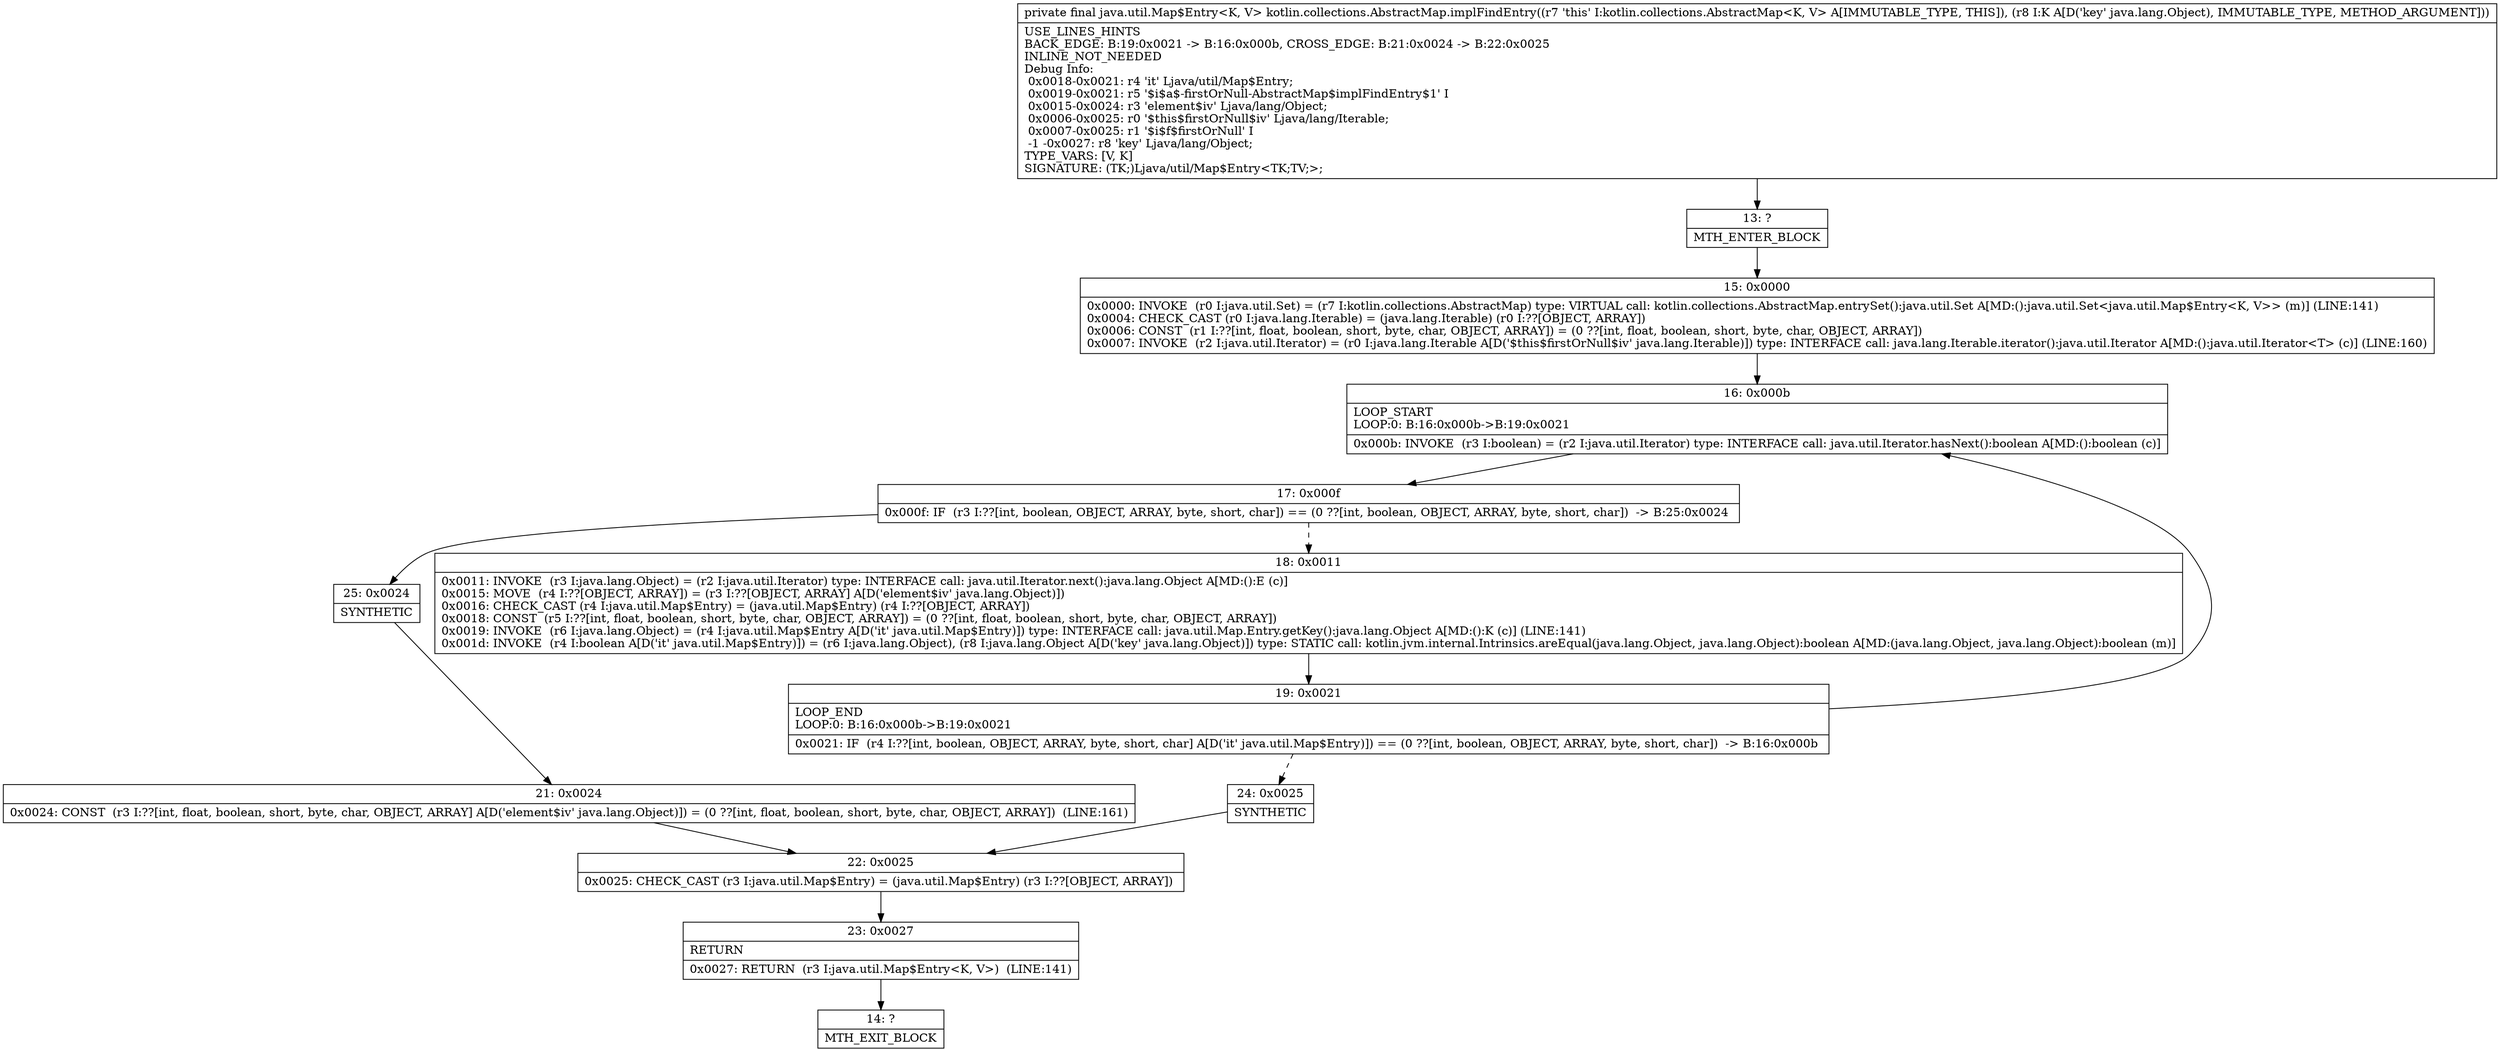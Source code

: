 digraph "CFG forkotlin.collections.AbstractMap.implFindEntry(Ljava\/lang\/Object;)Ljava\/util\/Map$Entry;" {
Node_13 [shape=record,label="{13\:\ ?|MTH_ENTER_BLOCK\l}"];
Node_15 [shape=record,label="{15\:\ 0x0000|0x0000: INVOKE  (r0 I:java.util.Set) = (r7 I:kotlin.collections.AbstractMap) type: VIRTUAL call: kotlin.collections.AbstractMap.entrySet():java.util.Set A[MD:():java.util.Set\<java.util.Map$Entry\<K, V\>\> (m)] (LINE:141)\l0x0004: CHECK_CAST (r0 I:java.lang.Iterable) = (java.lang.Iterable) (r0 I:??[OBJECT, ARRAY]) \l0x0006: CONST  (r1 I:??[int, float, boolean, short, byte, char, OBJECT, ARRAY]) = (0 ??[int, float, boolean, short, byte, char, OBJECT, ARRAY]) \l0x0007: INVOKE  (r2 I:java.util.Iterator) = (r0 I:java.lang.Iterable A[D('$this$firstOrNull$iv' java.lang.Iterable)]) type: INTERFACE call: java.lang.Iterable.iterator():java.util.Iterator A[MD:():java.util.Iterator\<T\> (c)] (LINE:160)\l}"];
Node_16 [shape=record,label="{16\:\ 0x000b|LOOP_START\lLOOP:0: B:16:0x000b\-\>B:19:0x0021\l|0x000b: INVOKE  (r3 I:boolean) = (r2 I:java.util.Iterator) type: INTERFACE call: java.util.Iterator.hasNext():boolean A[MD:():boolean (c)]\l}"];
Node_17 [shape=record,label="{17\:\ 0x000f|0x000f: IF  (r3 I:??[int, boolean, OBJECT, ARRAY, byte, short, char]) == (0 ??[int, boolean, OBJECT, ARRAY, byte, short, char])  \-\> B:25:0x0024 \l}"];
Node_18 [shape=record,label="{18\:\ 0x0011|0x0011: INVOKE  (r3 I:java.lang.Object) = (r2 I:java.util.Iterator) type: INTERFACE call: java.util.Iterator.next():java.lang.Object A[MD:():E (c)]\l0x0015: MOVE  (r4 I:??[OBJECT, ARRAY]) = (r3 I:??[OBJECT, ARRAY] A[D('element$iv' java.lang.Object)]) \l0x0016: CHECK_CAST (r4 I:java.util.Map$Entry) = (java.util.Map$Entry) (r4 I:??[OBJECT, ARRAY]) \l0x0018: CONST  (r5 I:??[int, float, boolean, short, byte, char, OBJECT, ARRAY]) = (0 ??[int, float, boolean, short, byte, char, OBJECT, ARRAY]) \l0x0019: INVOKE  (r6 I:java.lang.Object) = (r4 I:java.util.Map$Entry A[D('it' java.util.Map$Entry)]) type: INTERFACE call: java.util.Map.Entry.getKey():java.lang.Object A[MD:():K (c)] (LINE:141)\l0x001d: INVOKE  (r4 I:boolean A[D('it' java.util.Map$Entry)]) = (r6 I:java.lang.Object), (r8 I:java.lang.Object A[D('key' java.lang.Object)]) type: STATIC call: kotlin.jvm.internal.Intrinsics.areEqual(java.lang.Object, java.lang.Object):boolean A[MD:(java.lang.Object, java.lang.Object):boolean (m)]\l}"];
Node_19 [shape=record,label="{19\:\ 0x0021|LOOP_END\lLOOP:0: B:16:0x000b\-\>B:19:0x0021\l|0x0021: IF  (r4 I:??[int, boolean, OBJECT, ARRAY, byte, short, char] A[D('it' java.util.Map$Entry)]) == (0 ??[int, boolean, OBJECT, ARRAY, byte, short, char])  \-\> B:16:0x000b \l}"];
Node_24 [shape=record,label="{24\:\ 0x0025|SYNTHETIC\l}"];
Node_22 [shape=record,label="{22\:\ 0x0025|0x0025: CHECK_CAST (r3 I:java.util.Map$Entry) = (java.util.Map$Entry) (r3 I:??[OBJECT, ARRAY]) \l}"];
Node_23 [shape=record,label="{23\:\ 0x0027|RETURN\l|0x0027: RETURN  (r3 I:java.util.Map$Entry\<K, V\>)  (LINE:141)\l}"];
Node_14 [shape=record,label="{14\:\ ?|MTH_EXIT_BLOCK\l}"];
Node_25 [shape=record,label="{25\:\ 0x0024|SYNTHETIC\l}"];
Node_21 [shape=record,label="{21\:\ 0x0024|0x0024: CONST  (r3 I:??[int, float, boolean, short, byte, char, OBJECT, ARRAY] A[D('element$iv' java.lang.Object)]) = (0 ??[int, float, boolean, short, byte, char, OBJECT, ARRAY])  (LINE:161)\l}"];
MethodNode[shape=record,label="{private final java.util.Map$Entry\<K, V\> kotlin.collections.AbstractMap.implFindEntry((r7 'this' I:kotlin.collections.AbstractMap\<K, V\> A[IMMUTABLE_TYPE, THIS]), (r8 I:K A[D('key' java.lang.Object), IMMUTABLE_TYPE, METHOD_ARGUMENT]))  | USE_LINES_HINTS\lBACK_EDGE: B:19:0x0021 \-\> B:16:0x000b, CROSS_EDGE: B:21:0x0024 \-\> B:22:0x0025\lINLINE_NOT_NEEDED\lDebug Info:\l  0x0018\-0x0021: r4 'it' Ljava\/util\/Map$Entry;\l  0x0019\-0x0021: r5 '$i$a$\-firstOrNull\-AbstractMap$implFindEntry$1' I\l  0x0015\-0x0024: r3 'element$iv' Ljava\/lang\/Object;\l  0x0006\-0x0025: r0 '$this$firstOrNull$iv' Ljava\/lang\/Iterable;\l  0x0007\-0x0025: r1 '$i$f$firstOrNull' I\l  \-1 \-0x0027: r8 'key' Ljava\/lang\/Object;\lTYPE_VARS: [V, K]\lSIGNATURE: (TK;)Ljava\/util\/Map$Entry\<TK;TV;\>;\l}"];
MethodNode -> Node_13;Node_13 -> Node_15;
Node_15 -> Node_16;
Node_16 -> Node_17;
Node_17 -> Node_18[style=dashed];
Node_17 -> Node_25;
Node_18 -> Node_19;
Node_19 -> Node_16;
Node_19 -> Node_24[style=dashed];
Node_24 -> Node_22;
Node_22 -> Node_23;
Node_23 -> Node_14;
Node_25 -> Node_21;
Node_21 -> Node_22;
}

